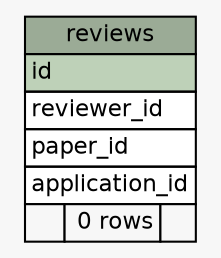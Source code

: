 // dot 2.38.0 on Windows 10 10.0
// SchemaSpy rev 590
digraph "reviews" {
  graph [
    rankdir="RL"
    bgcolor="#f7f7f7"
    nodesep="0.18"
    ranksep="0.46"
    fontname="Helvetica"
    fontsize="11"
  ];
  node [
    fontname="Helvetica"
    fontsize="11"
    shape="plaintext"
  ];
  edge [
    arrowsize="0.8"
  ];
  "reviews" [
    label=<
    <TABLE BORDER="0" CELLBORDER="1" CELLSPACING="0" BGCOLOR="#ffffff">
      <TR><TD COLSPAN="3" BGCOLOR="#9bab96" ALIGN="CENTER">reviews</TD></TR>
      <TR><TD PORT="id" COLSPAN="3" BGCOLOR="#bed1b8" ALIGN="LEFT">id</TD></TR>
      <TR><TD PORT="reviewer_id" COLSPAN="3" ALIGN="LEFT">reviewer_id</TD></TR>
      <TR><TD PORT="paper_id" COLSPAN="3" ALIGN="LEFT">paper_id</TD></TR>
      <TR><TD PORT="application_id" COLSPAN="3" ALIGN="LEFT">application_id</TD></TR>
      <TR><TD ALIGN="LEFT" BGCOLOR="#f7f7f7">  </TD><TD ALIGN="RIGHT" BGCOLOR="#f7f7f7">0 rows</TD><TD ALIGN="RIGHT" BGCOLOR="#f7f7f7">  </TD></TR>
    </TABLE>>
    URL="tables/reviews.html"
    tooltip="reviews"
  ];
}
